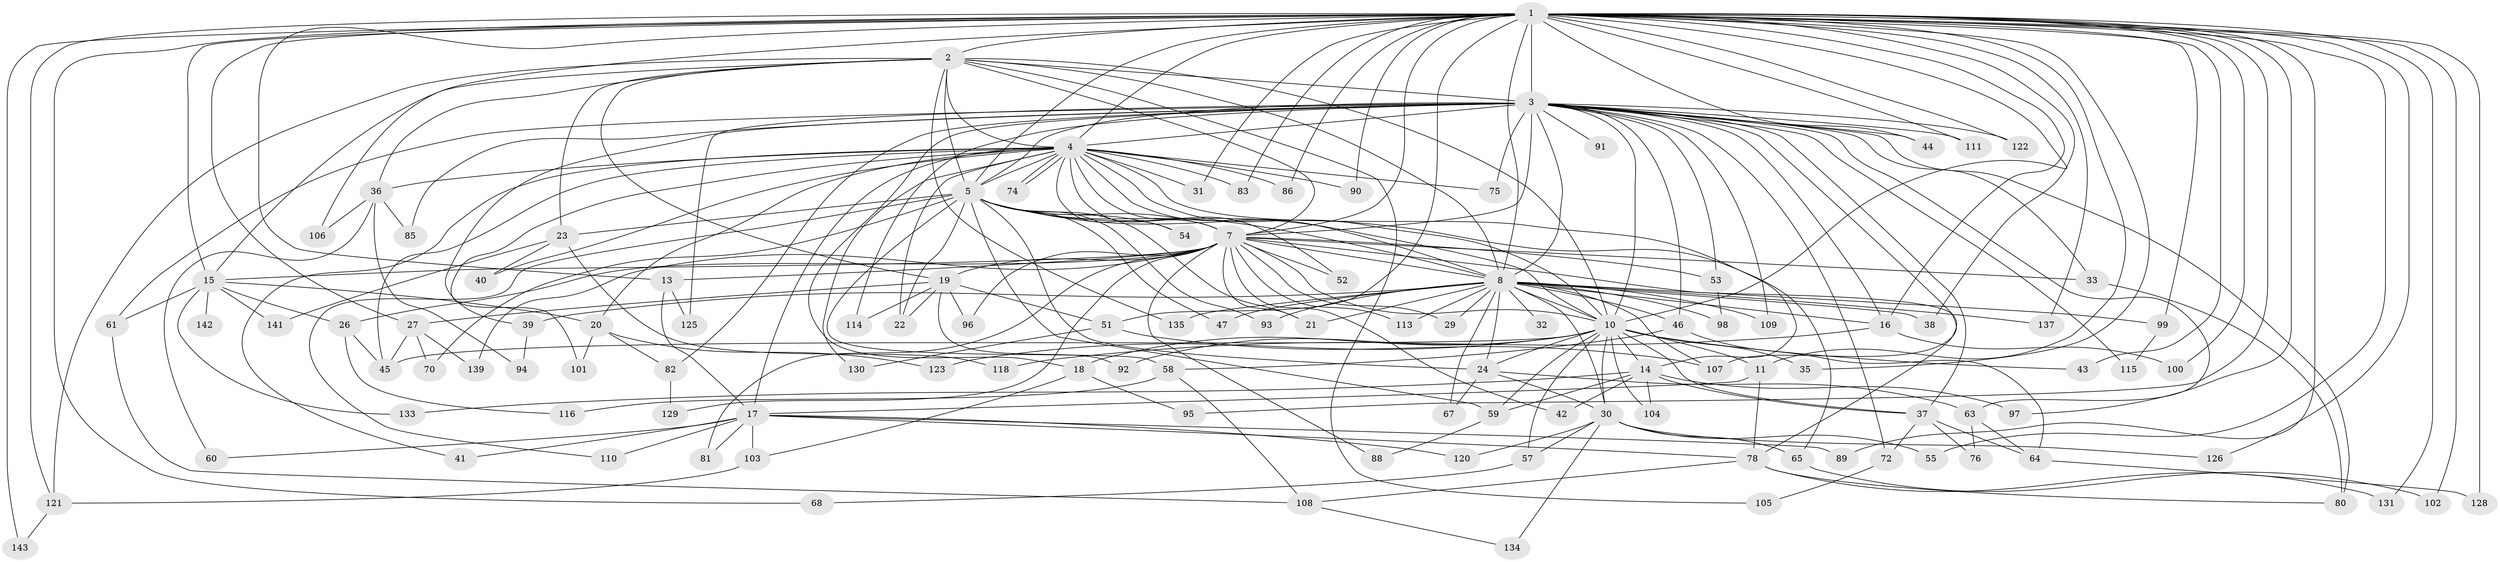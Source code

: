 // original degree distribution, {26: 0.02097902097902098, 16: 0.006993006993006993, 21: 0.006993006993006993, 17: 0.006993006993006993, 28: 0.006993006993006993, 27: 0.006993006993006993, 25: 0.006993006993006993, 23: 0.006993006993006993, 5: 0.06993006993006994, 4: 0.1048951048951049, 8: 0.02097902097902098, 10: 0.006993006993006993, 3: 0.16083916083916083, 6: 0.02097902097902098, 2: 0.5454545454545454}
// Generated by graph-tools (version 1.1) at 2025/41/03/06/25 10:41:31]
// undirected, 115 vertices, 256 edges
graph export_dot {
graph [start="1"]
  node [color=gray90,style=filled];
  1 [super="+9"];
  2;
  3 [super="+6"];
  4 [super="+34"];
  5 [super="+62"];
  7 [super="+48"];
  8 [super="+12"];
  10 [super="+84"];
  11;
  13 [super="+112"];
  14 [super="+71"];
  15 [super="+49"];
  16 [super="+28"];
  17 [super="+25"];
  18;
  19;
  20;
  21 [super="+73"];
  22 [super="+119"];
  23;
  24 [super="+124"];
  26;
  27 [super="+69"];
  29;
  30 [super="+66"];
  31;
  32;
  33 [super="+132"];
  35;
  36 [super="+79"];
  37 [super="+50"];
  38;
  39;
  40;
  41;
  42;
  43;
  44;
  45;
  46;
  47;
  51 [super="+56"];
  52;
  53;
  54;
  55;
  57;
  58;
  59;
  60;
  61;
  63 [super="+87"];
  64 [super="+77"];
  65;
  67;
  68;
  70;
  72;
  74;
  75;
  76;
  78 [super="+127"];
  80;
  81;
  82 [super="+117"];
  83;
  85;
  86;
  88;
  89;
  90;
  91;
  92;
  93;
  94;
  95;
  96;
  97;
  98;
  99;
  100;
  101;
  102;
  103;
  104;
  105;
  106;
  107 [super="+138"];
  108 [super="+140"];
  109;
  110;
  111;
  113;
  114;
  115;
  116;
  118;
  120;
  121 [super="+136"];
  122;
  123;
  125;
  126;
  128;
  129;
  130;
  131;
  133;
  134;
  135;
  137;
  139;
  141;
  142;
  143;
  1 -- 2 [weight=2];
  1 -- 3 [weight=4];
  1 -- 4 [weight=2];
  1 -- 5 [weight=2];
  1 -- 7 [weight=2];
  1 -- 8 [weight=3];
  1 -- 10 [weight=2];
  1 -- 11;
  1 -- 15;
  1 -- 43;
  1 -- 51 [weight=2];
  1 -- 68;
  1 -- 83;
  1 -- 86;
  1 -- 90;
  1 -- 95;
  1 -- 97;
  1 -- 99;
  1 -- 100;
  1 -- 102;
  1 -- 106;
  1 -- 137;
  1 -- 128;
  1 -- 131;
  1 -- 13;
  1 -- 143;
  1 -- 89;
  1 -- 27;
  1 -- 31;
  1 -- 35;
  1 -- 38;
  1 -- 44;
  1 -- 111;
  1 -- 55;
  1 -- 122;
  1 -- 126;
  1 -- 16;
  1 -- 121;
  2 -- 3 [weight=2];
  2 -- 4;
  2 -- 5;
  2 -- 7;
  2 -- 8;
  2 -- 10;
  2 -- 15;
  2 -- 19;
  2 -- 23;
  2 -- 36;
  2 -- 105;
  2 -- 121;
  2 -- 135;
  3 -- 4 [weight=2];
  3 -- 5 [weight=2];
  3 -- 7 [weight=2];
  3 -- 8 [weight=2];
  3 -- 10 [weight=2];
  3 -- 16;
  3 -- 18;
  3 -- 33;
  3 -- 39;
  3 -- 44;
  3 -- 53;
  3 -- 61;
  3 -- 63;
  3 -- 75;
  3 -- 82 [weight=2];
  3 -- 85;
  3 -- 91 [weight=2];
  3 -- 109;
  3 -- 114;
  3 -- 115;
  3 -- 122;
  3 -- 72;
  3 -- 80;
  3 -- 37;
  3 -- 46;
  3 -- 111;
  3 -- 125;
  3 -- 107;
  4 -- 5;
  4 -- 7 [weight=2];
  4 -- 8;
  4 -- 10;
  4 -- 14;
  4 -- 17;
  4 -- 20;
  4 -- 22;
  4 -- 31;
  4 -- 36 [weight=2];
  4 -- 40;
  4 -- 41;
  4 -- 45;
  4 -- 54;
  4 -- 74;
  4 -- 74;
  4 -- 86;
  4 -- 90;
  4 -- 101;
  4 -- 130;
  4 -- 83;
  4 -- 52;
  4 -- 75;
  5 -- 7 [weight=2];
  5 -- 8;
  5 -- 10;
  5 -- 22;
  5 -- 23;
  5 -- 24;
  5 -- 47;
  5 -- 54;
  5 -- 58;
  5 -- 59;
  5 -- 65;
  5 -- 70;
  5 -- 110;
  5 -- 93;
  5 -- 21;
  7 -- 8;
  7 -- 10;
  7 -- 13;
  7 -- 19;
  7 -- 21 [weight=2];
  7 -- 26;
  7 -- 29;
  7 -- 33;
  7 -- 42;
  7 -- 52;
  7 -- 53;
  7 -- 78;
  7 -- 81;
  7 -- 96;
  7 -- 113;
  7 -- 129;
  7 -- 139;
  7 -- 88;
  7 -- 15;
  8 -- 10;
  8 -- 16;
  8 -- 29;
  8 -- 30;
  8 -- 32 [weight=2];
  8 -- 38;
  8 -- 39;
  8 -- 46;
  8 -- 67;
  8 -- 93;
  8 -- 98;
  8 -- 99;
  8 -- 107;
  8 -- 109;
  8 -- 113;
  8 -- 135;
  8 -- 137;
  8 -- 21;
  8 -- 47;
  8 -- 24;
  10 -- 11;
  10 -- 14;
  10 -- 18;
  10 -- 24;
  10 -- 35;
  10 -- 37;
  10 -- 43;
  10 -- 57;
  10 -- 59;
  10 -- 92;
  10 -- 104;
  10 -- 123;
  10 -- 45;
  10 -- 30;
  11 -- 17 [weight=2];
  11 -- 78;
  13 -- 125;
  13 -- 17;
  14 -- 42;
  14 -- 37;
  14 -- 97;
  14 -- 133;
  14 -- 104;
  14 -- 59;
  15 -- 20;
  15 -- 26;
  15 -- 133;
  15 -- 141;
  15 -- 142 [weight=2];
  15 -- 61;
  16 -- 100;
  16 -- 118;
  17 -- 41;
  17 -- 89;
  17 -- 103;
  17 -- 110;
  17 -- 120;
  17 -- 81;
  17 -- 60;
  17 -- 78;
  18 -- 95;
  18 -- 103;
  19 -- 27;
  19 -- 51;
  19 -- 92;
  19 -- 96;
  19 -- 114;
  19 -- 22;
  20 -- 82;
  20 -- 101;
  20 -- 123;
  23 -- 40;
  23 -- 118;
  23 -- 141;
  24 -- 30;
  24 -- 63;
  24 -- 67;
  26 -- 45;
  26 -- 116;
  27 -- 139;
  27 -- 45;
  27 -- 70;
  30 -- 55;
  30 -- 57;
  30 -- 65;
  30 -- 126;
  30 -- 134;
  30 -- 120;
  33 -- 80;
  36 -- 60;
  36 -- 94;
  36 -- 106;
  36 -- 85;
  37 -- 64;
  37 -- 72;
  37 -- 76;
  39 -- 94;
  46 -- 58;
  46 -- 64;
  51 -- 130;
  51 -- 107;
  53 -- 98;
  57 -- 68;
  58 -- 108;
  58 -- 116;
  59 -- 88;
  61 -- 108;
  63 -- 76 [weight=2];
  63 -- 64;
  64 -- 128;
  65 -- 102;
  72 -- 105;
  78 -- 80;
  78 -- 108;
  78 -- 131;
  82 -- 129;
  99 -- 115;
  103 -- 121;
  108 -- 134;
  121 -- 143;
}
